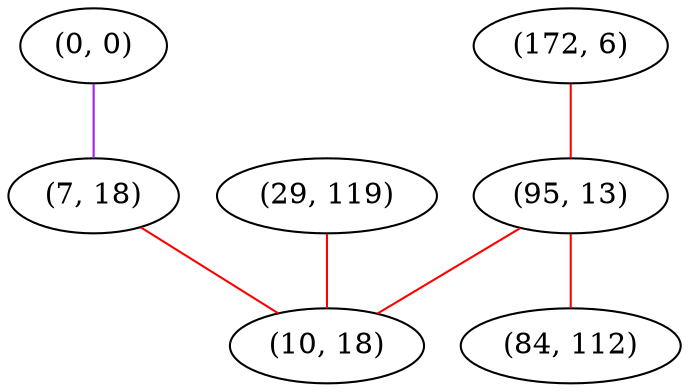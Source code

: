 graph "" {
"(0, 0)";
"(29, 119)";
"(7, 18)";
"(172, 6)";
"(95, 13)";
"(10, 18)";
"(84, 112)";
"(0, 0)" -- "(7, 18)"  [color=purple, key=0, weight=4];
"(29, 119)" -- "(10, 18)"  [color=red, key=0, weight=1];
"(7, 18)" -- "(10, 18)"  [color=red, key=0, weight=1];
"(172, 6)" -- "(95, 13)"  [color=red, key=0, weight=1];
"(95, 13)" -- "(84, 112)"  [color=red, key=0, weight=1];
"(95, 13)" -- "(10, 18)"  [color=red, key=0, weight=1];
}
